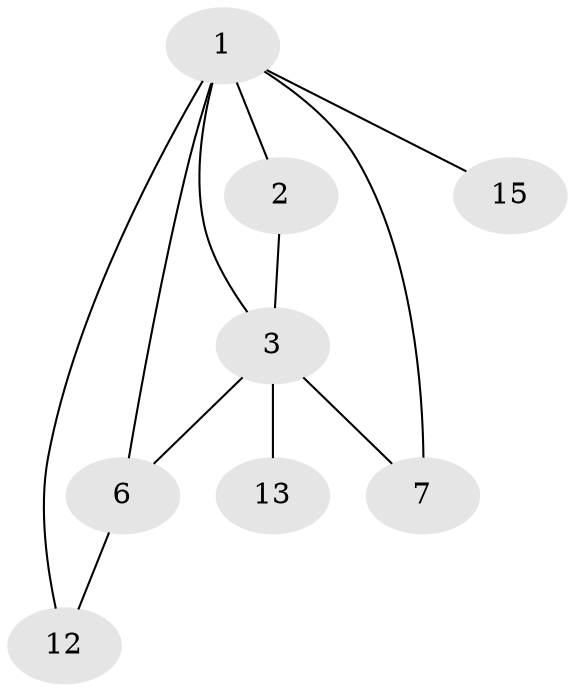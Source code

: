 // original degree distribution, {1: 0.37254901960784315, 2: 0.19607843137254902, 4: 0.11764705882352941, 0: 0.13725490196078433, 5: 0.0196078431372549, 6: 0.0392156862745098, 3: 0.09803921568627451, 7: 0.0196078431372549}
// Generated by graph-tools (version 1.1) at 2025/48/03/04/25 22:48:16]
// undirected, 8 vertices, 11 edges
graph export_dot {
  node [color=gray90,style=filled];
  1;
  2;
  3;
  6;
  7;
  12;
  13;
  15;
  1 -- 2 [weight=1.0];
  1 -- 3 [weight=1.0];
  1 -- 6 [weight=1.0];
  1 -- 7 [weight=1.0];
  1 -- 12 [weight=1.0];
  1 -- 15 [weight=1.0];
  2 -- 3 [weight=3.0];
  3 -- 6 [weight=4.0];
  3 -- 7 [weight=2.0];
  3 -- 13 [weight=1.0];
  6 -- 12 [weight=1.0];
}
